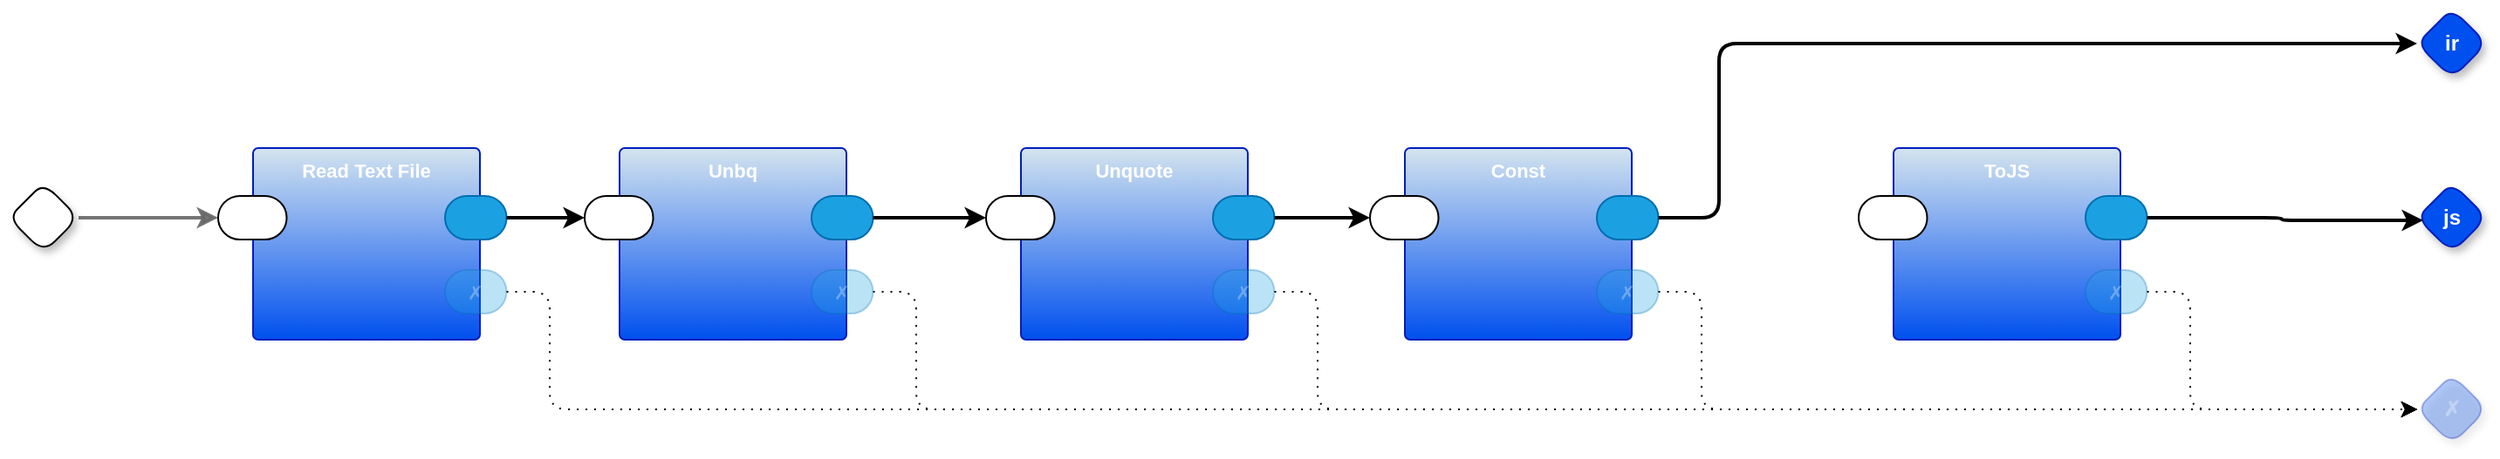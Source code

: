 <mxfile version="27.0.9" pages="5">
  <diagram name="main" id="m0zTKrYATkNEm8Ja8VeW">
    <mxGraphModel dx="1092" dy="1699" grid="1" gridSize="10" guides="1" tooltips="1" connect="1" arrows="1" fold="1" page="1" pageScale="1" pageWidth="850" pageHeight="1100" math="0" shadow="0">
      <root>
        <mxCell id="0" />
        <mxCell id="1" parent="0" />
        <mxCell id="GZ_4_-aFKaLcyj-fTqnw-7" style="edgeStyle=orthogonalEdgeStyle;shape=connector;rounded=1;jumpStyle=arc;orthogonalLoop=1;jettySize=auto;html=1;exitX=1;exitY=0.5;exitDx=0;exitDy=0;exitPerimeter=0;entryX=0;entryY=0.5;entryDx=0;entryDy=0;entryPerimeter=0;labelBackgroundColor=default;strokeColor=#666666;strokeWidth=2;fontFamily=Helvetica;fontSize=11;fontColor=default;endArrow=classic;fillColor=#f5f5f5;opacity=90;" parent="1" source="GZ_4_-aFKaLcyj-fTqnw-12" target="aZxXlgppM9aiWmMxKNXG-2" edge="1">
          <mxGeometry relative="1" as="geometry" />
        </mxCell>
        <mxCell id="GZ_4_-aFKaLcyj-fTqnw-12" value="" style="rhombus;whiteSpace=wrap;html=1;rounded=1;fontStyle=1;glass=0;sketch=0;fontSize=12;points=[[0,0.5,0,0,0],[0.5,0,0,0,0],[0.5,1,0,0,0],[1,0.5,0,0,0]];shadow=1;fontFamily=Helvetica;fontColor=default;" parent="1" vertex="1">
          <mxGeometry x="40" y="100" width="40" height="40" as="geometry" />
        </mxCell>
        <mxCell id="GZ_4_-aFKaLcyj-fTqnw-25" value="✗" style="rhombus;whiteSpace=wrap;html=1;rounded=1;fillColor=#0050ef;fontColor=#ffffff;strokeColor=#001DBC;fontStyle=1;glass=0;sketch=0;fontSize=12;points=[[0,0.5,0,0,0],[0.5,0,0,0,0],[0.5,1,0,0,0],[1,0.5,0,0,0]];shadow=1;fontFamily=Helvetica;opacity=30;textOpacity=30;" parent="1" vertex="1">
          <mxGeometry x="1420" y="210" width="40" height="40" as="geometry" />
        </mxCell>
        <mxCell id="aZxXlgppM9aiWmMxKNXG-1" value="Read Text File" style="rounded=1;whiteSpace=wrap;html=1;sketch=0;container=1;recursiveResize=0;verticalAlign=top;arcSize=6;fontStyle=1;autosize=0;points=[];absoluteArcSize=1;shadow=0;strokeColor=#001DBC;fillColor=#D4E4EF;fontColor=#ffffff;fontFamily=Helvetica;fontSize=11;gradientColor=#0050EF;" parent="1" vertex="1">
          <mxGeometry x="180" y="80" width="130" height="110" as="geometry">
            <mxRectangle x="-98" y="-1230" width="99" height="26" as="alternateBounds" />
          </mxGeometry>
        </mxCell>
        <mxCell id="aZxXlgppM9aiWmMxKNXG-2" value="" style="rounded=1;whiteSpace=wrap;html=1;sketch=0;points=[[0,0.5,0,0,0],[1,0.5,0,0,0]];arcSize=50;fontFamily=Helvetica;fontSize=11;fontColor=default;" parent="aZxXlgppM9aiWmMxKNXG-1" vertex="1">
          <mxGeometry x="-20" y="27.5" width="39.25" height="25" as="geometry" />
        </mxCell>
        <mxCell id="aZxXlgppM9aiWmMxKNXG-4" value="✗" style="rounded=1;whiteSpace=wrap;html=1;sketch=0;points=[[0,0.5,0,0,0],[1,0.5,0,0,0]];fillColor=#1ba1e2;fontColor=#ffffff;strokeColor=#006EAF;arcSize=50;fontFamily=Helvetica;fontSize=11;textOpacity=30;opacity=30;" parent="aZxXlgppM9aiWmMxKNXG-1" vertex="1">
          <mxGeometry x="110" y="70" width="35.25" height="25" as="geometry" />
        </mxCell>
        <mxCell id="aZxXlgppM9aiWmMxKNXG-3" value="" style="rounded=1;whiteSpace=wrap;html=1;sketch=0;points=[[0,0.5,0,0,0],[1,0.5,0,0,0]];fillColor=#1ba1e2;fontColor=#ffffff;strokeColor=#006EAF;arcSize=50;fontFamily=Helvetica;fontSize=11;" parent="aZxXlgppM9aiWmMxKNXG-1" vertex="1">
          <mxGeometry x="110" y="27.5" width="35.25" height="25" as="geometry" />
        </mxCell>
        <mxCell id="caMlEeAOtgMtuNYItqB--1" style="edgeStyle=orthogonalEdgeStyle;rounded=1;orthogonalLoop=1;jettySize=auto;html=1;exitX=1;exitY=0.5;exitDx=0;exitDy=0;exitPerimeter=0;entryX=0;entryY=0.5;entryDx=0;entryDy=0;entryPerimeter=0;dashed=1;dashPattern=1 4;" parent="1" source="aZxXlgppM9aiWmMxKNXG-4" target="GZ_4_-aFKaLcyj-fTqnw-25" edge="1">
          <mxGeometry relative="1" as="geometry">
            <Array as="points">
              <mxPoint x="350" y="163" />
              <mxPoint x="350" y="230" />
            </Array>
          </mxGeometry>
        </mxCell>
        <mxCell id="caMlEeAOtgMtuNYItqB--7" style="edgeStyle=orthogonalEdgeStyle;rounded=1;orthogonalLoop=1;jettySize=auto;html=1;entryX=0;entryY=0.5;entryDx=0;entryDy=0;entryPerimeter=0;exitX=1;exitY=0.5;exitDx=0;exitDy=0;exitPerimeter=0;dashed=1;dashPattern=1 4;" parent="1" source="ZBTH2sTNNBvJXLbR3IgM-12" target="GZ_4_-aFKaLcyj-fTqnw-25" edge="1">
          <mxGeometry relative="1" as="geometry">
            <Array as="points">
              <mxPoint x="560" y="163" />
              <mxPoint x="560" y="230" />
            </Array>
            <mxPoint x="630" y="150" as="sourcePoint" />
          </mxGeometry>
        </mxCell>
        <mxCell id="2y3P-0cfO2r3NAotVrSD-1" value="js" style="rhombus;whiteSpace=wrap;html=1;rounded=1;fillColor=#0050ef;fontColor=#ffffff;strokeColor=#001DBC;fontStyle=1;glass=0;sketch=0;fontSize=12;points=[[0,0.5,0,0,0],[0.5,0,0,0,0],[0.5,1,0,0,0],[1,0.5,0,0,0]];shadow=1;fontFamily=Helvetica;" parent="1" vertex="1">
          <mxGeometry x="1420" y="100" width="40" height="40" as="geometry" />
        </mxCell>
        <mxCell id="ZBTH2sTNNBvJXLbR3IgM-10" value="Unbq" style="rounded=1;whiteSpace=wrap;html=1;sketch=0;container=1;recursiveResize=0;verticalAlign=top;arcSize=6;fontStyle=1;autosize=0;points=[];absoluteArcSize=1;shadow=0;strokeColor=#001DBC;fillColor=#D4E4EF;fontColor=#ffffff;fontFamily=Helvetica;fontSize=11;gradientColor=#0050EF;" parent="1" vertex="1">
          <mxGeometry x="390" y="80" width="130" height="110" as="geometry">
            <mxRectangle x="-98" y="-1230" width="99" height="26" as="alternateBounds" />
          </mxGeometry>
        </mxCell>
        <mxCell id="ZBTH2sTNNBvJXLbR3IgM-11" value="" style="rounded=1;whiteSpace=wrap;html=1;sketch=0;points=[[0,0.5,0,0,0],[1,0.5,0,0,0]];arcSize=50;fontFamily=Helvetica;fontSize=11;fontColor=default;" parent="ZBTH2sTNNBvJXLbR3IgM-10" vertex="1">
          <mxGeometry x="-20" y="27.5" width="39.25" height="25" as="geometry" />
        </mxCell>
        <mxCell id="ZBTH2sTNNBvJXLbR3IgM-12" value="✗" style="rounded=1;whiteSpace=wrap;html=1;sketch=0;points=[[0,0.5,0,0,0],[1,0.5,0,0,0]];fillColor=#1ba1e2;fontColor=#ffffff;strokeColor=#006EAF;arcSize=50;fontFamily=Helvetica;fontSize=11;textOpacity=30;opacity=30;" parent="ZBTH2sTNNBvJXLbR3IgM-10" vertex="1">
          <mxGeometry x="110" y="70" width="35.25" height="25" as="geometry" />
        </mxCell>
        <mxCell id="ZBTH2sTNNBvJXLbR3IgM-13" value="" style="rounded=1;whiteSpace=wrap;html=1;sketch=0;points=[[0,0.5,0,0,0],[1,0.5,0,0,0]];fillColor=#1ba1e2;fontColor=#ffffff;strokeColor=#006EAF;arcSize=50;fontFamily=Helvetica;fontSize=11;" parent="ZBTH2sTNNBvJXLbR3IgM-10" vertex="1">
          <mxGeometry x="110" y="27.5" width="35.25" height="25" as="geometry" />
        </mxCell>
        <mxCell id="ZBTH2sTNNBvJXLbR3IgM-14" style="edgeStyle=orthogonalEdgeStyle;shape=connector;curved=0;rounded=1;orthogonalLoop=1;jettySize=auto;html=1;exitX=1;exitY=0.5;exitDx=0;exitDy=0;exitPerimeter=0;strokeColor=default;strokeWidth=2;align=center;verticalAlign=middle;fontFamily=Helvetica;fontSize=11;fontColor=default;labelBackgroundColor=default;endArrow=classic;" parent="1" source="aZxXlgppM9aiWmMxKNXG-3" target="ZBTH2sTNNBvJXLbR3IgM-11" edge="1">
          <mxGeometry relative="1" as="geometry" />
        </mxCell>
        <mxCell id="Zzd0-D1L44ywAKzb4j5W-1" style="edgeStyle=orthogonalEdgeStyle;rounded=1;orthogonalLoop=1;jettySize=auto;html=1;exitX=1;exitY=0.5;exitDx=0;exitDy=0;exitPerimeter=0;strokeWidth=2;curved=0;entryX=0;entryY=0.5;entryDx=0;entryDy=0;entryPerimeter=0;" parent="1" source="ZBTH2sTNNBvJXLbR3IgM-13" target="UEHOUqUdFchFSQZ0xpaS-2" edge="1">
          <mxGeometry relative="1" as="geometry">
            <mxPoint x="560" y="40" as="targetPoint" />
          </mxGeometry>
        </mxCell>
        <mxCell id="UEHOUqUdFchFSQZ0xpaS-1" value="Unquote" style="rounded=1;whiteSpace=wrap;html=1;sketch=0;container=1;recursiveResize=0;verticalAlign=top;arcSize=6;fontStyle=1;autosize=0;points=[];absoluteArcSize=1;shadow=0;strokeColor=#001DBC;fillColor=#D4E4EF;fontColor=#ffffff;fontFamily=Helvetica;fontSize=11;gradientColor=#0050EF;" parent="1" vertex="1">
          <mxGeometry x="620" y="80" width="130" height="110" as="geometry">
            <mxRectangle x="-98" y="-1230" width="99" height="26" as="alternateBounds" />
          </mxGeometry>
        </mxCell>
        <mxCell id="UEHOUqUdFchFSQZ0xpaS-2" value="" style="rounded=1;whiteSpace=wrap;html=1;sketch=0;points=[[0,0.5,0,0,0],[1,0.5,0,0,0]];arcSize=50;fontFamily=Helvetica;fontSize=11;fontColor=default;" parent="UEHOUqUdFchFSQZ0xpaS-1" vertex="1">
          <mxGeometry x="-20" y="27.5" width="39.25" height="25" as="geometry" />
        </mxCell>
        <mxCell id="UEHOUqUdFchFSQZ0xpaS-3" value="✗" style="rounded=1;whiteSpace=wrap;html=1;sketch=0;points=[[0,0.5,0,0,0],[1,0.5,0,0,0]];fillColor=#1ba1e2;fontColor=#ffffff;strokeColor=#006EAF;arcSize=50;fontFamily=Helvetica;fontSize=11;textOpacity=30;opacity=30;" parent="UEHOUqUdFchFSQZ0xpaS-1" vertex="1">
          <mxGeometry x="110" y="70" width="35.25" height="25" as="geometry" />
        </mxCell>
        <mxCell id="UEHOUqUdFchFSQZ0xpaS-4" value="" style="rounded=1;whiteSpace=wrap;html=1;sketch=0;points=[[0,0.5,0,0,0],[1,0.5,0,0,0]];fillColor=#1ba1e2;fontColor=#ffffff;strokeColor=#006EAF;arcSize=50;fontFamily=Helvetica;fontSize=11;" parent="UEHOUqUdFchFSQZ0xpaS-1" vertex="1">
          <mxGeometry x="110" y="27.5" width="35.25" height="25" as="geometry" />
        </mxCell>
        <mxCell id="UEHOUqUdFchFSQZ0xpaS-5" style="edgeStyle=orthogonalEdgeStyle;rounded=1;orthogonalLoop=1;jettySize=auto;html=1;exitX=1;exitY=0.5;exitDx=0;exitDy=0;exitPerimeter=0;entryX=0;entryY=0.5;entryDx=0;entryDy=0;entryPerimeter=0;curved=0;dashed=1;dashPattern=1 4;" parent="1" source="UEHOUqUdFchFSQZ0xpaS-3" target="GZ_4_-aFKaLcyj-fTqnw-25" edge="1">
          <mxGeometry relative="1" as="geometry">
            <Array as="points">
              <mxPoint x="790" y="163" />
              <mxPoint x="790" y="230" />
            </Array>
          </mxGeometry>
        </mxCell>
        <mxCell id="UEHOUqUdFchFSQZ0xpaS-6" style="edgeStyle=orthogonalEdgeStyle;rounded=1;orthogonalLoop=1;jettySize=auto;html=1;exitX=1;exitY=0.5;exitDx=0;exitDy=0;exitPerimeter=0;strokeWidth=2;curved=0;entryX=0;entryY=0.5;entryDx=0;entryDy=0;entryPerimeter=0;" parent="1" source="UEHOUqUdFchFSQZ0xpaS-4" target="KCA1H9Op66_NQzs1p8iY-2" edge="1">
          <mxGeometry relative="1" as="geometry">
            <mxPoint x="810" y="40" as="targetPoint" />
          </mxGeometry>
        </mxCell>
        <mxCell id="KCA1H9Op66_NQzs1p8iY-1" value="Const" style="rounded=1;whiteSpace=wrap;html=1;sketch=0;container=1;recursiveResize=0;verticalAlign=top;arcSize=6;fontStyle=1;autosize=0;points=[];absoluteArcSize=1;shadow=0;strokeColor=#001DBC;fillColor=#D4E4EF;fontColor=#ffffff;fontFamily=Helvetica;fontSize=11;gradientColor=#0050EF;" parent="1" vertex="1">
          <mxGeometry x="840" y="80" width="130" height="110" as="geometry">
            <mxRectangle x="-98" y="-1230" width="99" height="26" as="alternateBounds" />
          </mxGeometry>
        </mxCell>
        <mxCell id="KCA1H9Op66_NQzs1p8iY-2" value="" style="rounded=1;whiteSpace=wrap;html=1;sketch=0;points=[[0,0.5,0,0,0],[1,0.5,0,0,0]];arcSize=50;fontFamily=Helvetica;fontSize=11;fontColor=default;" parent="KCA1H9Op66_NQzs1p8iY-1" vertex="1">
          <mxGeometry x="-20" y="27.5" width="39.25" height="25" as="geometry" />
        </mxCell>
        <mxCell id="KCA1H9Op66_NQzs1p8iY-3" value="✗" style="rounded=1;whiteSpace=wrap;html=1;sketch=0;points=[[0,0.5,0,0,0],[1,0.5,0,0,0]];fillColor=#1ba1e2;fontColor=#ffffff;strokeColor=#006EAF;arcSize=50;fontFamily=Helvetica;fontSize=11;textOpacity=30;opacity=30;" parent="KCA1H9Op66_NQzs1p8iY-1" vertex="1">
          <mxGeometry x="110" y="70" width="35.25" height="25" as="geometry" />
        </mxCell>
        <mxCell id="KCA1H9Op66_NQzs1p8iY-4" value="" style="rounded=1;whiteSpace=wrap;html=1;sketch=0;points=[[0,0.5,0,0,0],[1,0.5,0,0,0]];fillColor=#1ba1e2;fontColor=#ffffff;strokeColor=#006EAF;arcSize=50;fontFamily=Helvetica;fontSize=11;" parent="KCA1H9Op66_NQzs1p8iY-1" vertex="1">
          <mxGeometry x="110" y="27.5" width="35.25" height="25" as="geometry" />
        </mxCell>
        <mxCell id="KCA1H9Op66_NQzs1p8iY-6" style="edgeStyle=orthogonalEdgeStyle;rounded=1;orthogonalLoop=1;jettySize=auto;html=1;exitX=1;exitY=0.5;exitDx=0;exitDy=0;exitPerimeter=0;entryX=0;entryY=0.5;entryDx=0;entryDy=0;entryPerimeter=0;curved=0;dashed=1;dashPattern=1 4;" parent="1" source="KCA1H9Op66_NQzs1p8iY-3" target="GZ_4_-aFKaLcyj-fTqnw-25" edge="1">
          <mxGeometry relative="1" as="geometry">
            <Array as="points">
              <mxPoint x="1010" y="163" />
              <mxPoint x="1010" y="230" />
            </Array>
          </mxGeometry>
        </mxCell>
        <mxCell id="UUgj6o0uBVLwdBNShiGn-1" value="ToJS" style="rounded=1;whiteSpace=wrap;html=1;sketch=0;container=1;recursiveResize=0;verticalAlign=top;arcSize=6;fontStyle=1;autosize=0;points=[];absoluteArcSize=1;shadow=0;strokeColor=#001DBC;fillColor=#D4E4EF;fontColor=#ffffff;fontFamily=Helvetica;fontSize=11;gradientColor=#0050EF;" vertex="1" parent="1">
          <mxGeometry x="1120" y="80" width="130" height="110" as="geometry">
            <mxRectangle x="-98" y="-1230" width="99" height="26" as="alternateBounds" />
          </mxGeometry>
        </mxCell>
        <mxCell id="UUgj6o0uBVLwdBNShiGn-2" value="" style="rounded=1;whiteSpace=wrap;html=1;sketch=0;points=[[0,0.5,0,0,0],[1,0.5,0,0,0]];arcSize=50;fontFamily=Helvetica;fontSize=11;fontColor=default;" vertex="1" parent="UUgj6o0uBVLwdBNShiGn-1">
          <mxGeometry x="-20" y="27.5" width="39.25" height="25" as="geometry" />
        </mxCell>
        <mxCell id="UUgj6o0uBVLwdBNShiGn-3" value="✗" style="rounded=1;whiteSpace=wrap;html=1;sketch=0;points=[[0,0.5,0,0,0],[1,0.5,0,0,0]];fillColor=#1ba1e2;fontColor=#ffffff;strokeColor=#006EAF;arcSize=50;fontFamily=Helvetica;fontSize=11;textOpacity=30;opacity=30;" vertex="1" parent="UUgj6o0uBVLwdBNShiGn-1">
          <mxGeometry x="110" y="70" width="35.25" height="25" as="geometry" />
        </mxCell>
        <mxCell id="UUgj6o0uBVLwdBNShiGn-4" value="" style="rounded=1;whiteSpace=wrap;html=1;sketch=0;points=[[0,0.5,0,0,0],[1,0.5,0,0,0]];fillColor=#1ba1e2;fontColor=#ffffff;strokeColor=#006EAF;arcSize=50;fontFamily=Helvetica;fontSize=11;" vertex="1" parent="UUgj6o0uBVLwdBNShiGn-1">
          <mxGeometry x="110" y="27.5" width="35.25" height="25" as="geometry" />
        </mxCell>
        <mxCell id="UUgj6o0uBVLwdBNShiGn-5" style="edgeStyle=orthogonalEdgeStyle;rounded=1;orthogonalLoop=1;jettySize=auto;html=1;exitX=1;exitY=0.5;exitDx=0;exitDy=0;exitPerimeter=0;entryX=0;entryY=0.5;entryDx=0;entryDy=0;entryPerimeter=0;strokeWidth=2;curved=0;" edge="1" parent="1" source="KCA1H9Op66_NQzs1p8iY-4" target="NkOSaU_WHOb9_2EO5d8U-4">
          <mxGeometry relative="1" as="geometry">
            <Array as="points">
              <mxPoint x="1020" y="120" />
              <mxPoint x="1020" y="20" />
            </Array>
          </mxGeometry>
        </mxCell>
        <mxCell id="UUgj6o0uBVLwdBNShiGn-6" style="edgeStyle=orthogonalEdgeStyle;shape=connector;curved=0;rounded=1;orthogonalLoop=1;jettySize=auto;html=1;exitX=1;exitY=0.5;exitDx=0;exitDy=0;exitPerimeter=0;entryX=0.088;entryY=0.538;entryDx=0;entryDy=0;entryPerimeter=0;strokeColor=default;strokeWidth=2;align=center;verticalAlign=middle;fontFamily=Helvetica;fontSize=11;fontColor=default;labelBackgroundColor=default;endArrow=classic;" edge="1" parent="1" source="UUgj6o0uBVLwdBNShiGn-4" target="2y3P-0cfO2r3NAotVrSD-1">
          <mxGeometry relative="1" as="geometry" />
        </mxCell>
        <mxCell id="UUgj6o0uBVLwdBNShiGn-7" style="edgeStyle=orthogonalEdgeStyle;shape=connector;curved=0;rounded=1;orthogonalLoop=1;jettySize=auto;html=1;exitX=1;exitY=0.5;exitDx=0;exitDy=0;exitPerimeter=0;entryX=0;entryY=0.5;entryDx=0;entryDy=0;entryPerimeter=0;strokeColor=default;strokeWidth=1;align=center;verticalAlign=middle;fontFamily=Helvetica;fontSize=11;fontColor=default;labelBackgroundColor=default;endArrow=classic;dashed=1;dashPattern=1 4;" edge="1" parent="1" source="UUgj6o0uBVLwdBNShiGn-3" target="GZ_4_-aFKaLcyj-fTqnw-25">
          <mxGeometry relative="1" as="geometry">
            <Array as="points">
              <mxPoint x="1290" y="163" />
              <mxPoint x="1290" y="230" />
            </Array>
          </mxGeometry>
        </mxCell>
        <mxCell id="NkOSaU_WHOb9_2EO5d8U-4" value="ir" style="rhombus;whiteSpace=wrap;html=1;rounded=1;fontStyle=1;glass=0;sketch=0;fontSize=12;points=[[0,0.5,0,0,0],[0.5,0,0,0,0],[0.5,1,0,0,0],[1,0.5,0,0,0]];shadow=1;fillColor=#0050ef;fontColor=#ffffff;strokeColor=#001DBC;fontFamily=Helvetica;labelBackgroundColor=none;" vertex="1" parent="1">
          <mxGeometry x="1420" width="40" height="40" as="geometry" />
        </mxCell>
      </root>
    </mxGraphModel>
  </diagram>
  <diagram name="Unbq" id="uNZ4KSublE2SG_j6Pc69">
    <mxGraphModel dx="1103" dy="732" grid="1" gridSize="10" guides="1" tooltips="1" connect="1" arrows="1" fold="1" page="1" pageScale="1" pageWidth="850" pageHeight="1100" math="0" shadow="0">
      <root>
        <mxCell id="t6WgLfELoCU1mXY9YYB7-0" />
        <mxCell id="t6WgLfELoCU1mXY9YYB7-1" parent="t6WgLfELoCU1mXY9YYB7-0" />
        <mxCell id="t6WgLfELoCU1mXY9YYB7-2" style="edgeStyle=orthogonalEdgeStyle;shape=connector;rounded=1;jumpStyle=arc;orthogonalLoop=1;jettySize=auto;html=1;exitX=1;exitY=0.5;exitDx=0;exitDy=0;exitPerimeter=0;entryX=0;entryY=0.5;entryDx=0;entryDy=0;entryPerimeter=0;labelBackgroundColor=default;strokeColor=#666666;strokeWidth=2;fontFamily=Helvetica;fontSize=11;fontColor=default;endArrow=classic;fillColor=#f5f5f5;opacity=90;" parent="t6WgLfELoCU1mXY9YYB7-1" source="t6WgLfELoCU1mXY9YYB7-3" target="t6WgLfELoCU1mXY9YYB7-9" edge="1">
          <mxGeometry relative="1" as="geometry">
            <mxPoint x="183.25" y="200" as="targetPoint" />
          </mxGeometry>
        </mxCell>
        <mxCell id="t6WgLfELoCU1mXY9YYB7-3" value="" style="rhombus;whiteSpace=wrap;html=1;rounded=1;fontStyle=1;glass=0;sketch=0;fontSize=12;points=[[0,0.5,0,0,0],[0.5,0,0,0,0],[0.5,1,0,0,0],[1,0.5,0,0,0]];shadow=1;fontFamily=Helvetica;fontColor=default;" parent="t6WgLfELoCU1mXY9YYB7-1" vertex="1">
          <mxGeometry x="60" y="117.5" width="40" height="40" as="geometry" />
        </mxCell>
        <mxCell id="t6WgLfELoCU1mXY9YYB7-4" value="" style="rhombus;whiteSpace=wrap;html=1;rounded=1;fillColor=#0050ef;fontColor=#ffffff;strokeColor=#001DBC;fontStyle=1;glass=0;sketch=0;fontSize=12;points=[[0,0.5,0,0,0],[0.5,0,0,0,0],[0.5,1,0,0,0],[1,0.5,0,0,0]];shadow=1;fontFamily=Helvetica;" parent="t6WgLfELoCU1mXY9YYB7-1" vertex="1">
          <mxGeometry x="600" y="82.5" width="40" height="40" as="geometry" />
        </mxCell>
        <mxCell id="t6WgLfELoCU1mXY9YYB7-5" style="edgeStyle=orthogonalEdgeStyle;shape=connector;rounded=1;jumpStyle=arc;orthogonalLoop=1;jettySize=auto;html=1;exitX=1;exitY=0.5;exitDx=0;exitDy=0;exitPerimeter=0;entryX=0;entryY=0.5;entryDx=0;entryDy=0;entryPerimeter=0;labelBackgroundColor=default;strokeColor=#666666;strokeWidth=2;fontFamily=Helvetica;fontSize=11;fontColor=default;endArrow=classic;fillColor=#f5f5f5;opacity=90;" parent="t6WgLfELoCU1mXY9YYB7-1" source="t6WgLfELoCU1mXY9YYB7-10" target="t6WgLfELoCU1mXY9YYB7-4" edge="1">
          <mxGeometry relative="1" as="geometry" />
        </mxCell>
        <mxCell id="t6WgLfELoCU1mXY9YYB7-6" value="✗" style="rhombus;whiteSpace=wrap;html=1;rounded=1;fillColor=#0050ef;fontColor=#ffffff;strokeColor=#001DBC;fontStyle=1;glass=0;sketch=0;fontSize=12;points=[[0,0.5,0,0,0],[0.5,0,0,0,0],[0.5,1,0,0,0],[1,0.5,0,0,0]];shadow=1;fontFamily=Helvetica;" parent="t6WgLfELoCU1mXY9YYB7-1" vertex="1">
          <mxGeometry x="600" y="160" width="40" height="40" as="geometry" />
        </mxCell>
        <mxCell id="t6WgLfELoCU1mXY9YYB7-7" style="edgeStyle=orthogonalEdgeStyle;shape=connector;rounded=1;jumpStyle=arc;orthogonalLoop=1;jettySize=auto;html=1;exitX=1;exitY=0.5;exitDx=0;exitDy=0;exitPerimeter=0;entryX=0;entryY=0.5;entryDx=0;entryDy=0;entryPerimeter=0;labelBackgroundColor=default;strokeColor=#666666;strokeWidth=1;fontFamily=Helvetica;fontSize=11;fontColor=default;endArrow=classic;fillColor=#f5f5f5;opacity=90;dashed=1;" parent="t6WgLfELoCU1mXY9YYB7-1" source="t6WgLfELoCU1mXY9YYB7-11" target="t6WgLfELoCU1mXY9YYB7-6" edge="1">
          <mxGeometry relative="1" as="geometry" />
        </mxCell>
        <mxCell id="t6WgLfELoCU1mXY9YYB7-8" value=":$ pbp/t2t.bash . ./pbp unbq.ohm unbq.rwr empty.js -" style="rounded=1;whiteSpace=wrap;html=1;sketch=0;container=1;recursiveResize=0;verticalAlign=top;arcSize=6;fontStyle=1;autosize=0;points=[];absoluteArcSize=1;shadow=1;strokeColor=#001DBC;fillColor=#D4E4EF;fontColor=#ffffff;fontFamily=Helvetica;fontSize=11;gradientColor=#0050EF;" parent="t6WgLfELoCU1mXY9YYB7-1" vertex="1">
          <mxGeometry x="160" y="40" width="320" height="130" as="geometry">
            <mxRectangle x="-98" y="-1230" width="99" height="26" as="alternateBounds" />
          </mxGeometry>
        </mxCell>
        <mxCell id="t6WgLfELoCU1mXY9YYB7-9" value="" style="rounded=1;whiteSpace=wrap;html=1;sketch=0;points=[[0,0.5,0,0,0],[1,0.5,0,0,0]];arcSize=50;fontFamily=Helvetica;fontSize=11;fontColor=default;" parent="t6WgLfELoCU1mXY9YYB7-8" vertex="1">
          <mxGeometry x="-10" y="85" width="36" height="25" as="geometry" />
        </mxCell>
        <mxCell id="t6WgLfELoCU1mXY9YYB7-10" value="" style="rounded=1;whiteSpace=wrap;html=1;sketch=0;points=[[0,0.5,0,0,0],[1,0.5,0,0,0]];fillColor=#1ba1e2;fontColor=#ffffff;strokeColor=#006EAF;arcSize=50;fontFamily=Helvetica;fontSize=11;" parent="t6WgLfELoCU1mXY9YYB7-8" vertex="1">
          <mxGeometry x="300" y="50" width="40" height="25" as="geometry" />
        </mxCell>
        <mxCell id="t6WgLfELoCU1mXY9YYB7-11" value="✗" style="rounded=1;whiteSpace=wrap;html=1;sketch=0;points=[[0,0.5,0,0,0],[1,0.5,0,0,0]];fillColor=#1ba1e2;fontColor=#ffffff;strokeColor=#006EAF;arcSize=50;fontFamily=Helvetica;fontSize=11;opacity=30;textOpacity=30;" parent="t6WgLfELoCU1mXY9YYB7-8" vertex="1">
          <mxGeometry x="300" y="85" width="40" height="30" as="geometry" />
        </mxCell>
      </root>
    </mxGraphModel>
  </diagram>
  <diagram name="Unquote" id="I7HwUE8vWcEX_2TErJbq">
    <mxGraphModel dx="1103" dy="732" grid="1" gridSize="10" guides="1" tooltips="1" connect="1" arrows="1" fold="1" page="1" pageScale="1" pageWidth="850" pageHeight="1100" math="0" shadow="0">
      <root>
        <mxCell id="Ds8t_S3S0NYW-FTWil-f-0" />
        <mxCell id="Ds8t_S3S0NYW-FTWil-f-1" parent="Ds8t_S3S0NYW-FTWil-f-0" />
        <mxCell id="Ds8t_S3S0NYW-FTWil-f-2" style="edgeStyle=orthogonalEdgeStyle;shape=connector;rounded=1;jumpStyle=arc;orthogonalLoop=1;jettySize=auto;html=1;exitX=1;exitY=0.5;exitDx=0;exitDy=0;exitPerimeter=0;entryX=0;entryY=0.5;entryDx=0;entryDy=0;entryPerimeter=0;labelBackgroundColor=default;strokeColor=#666666;strokeWidth=2;fontFamily=Helvetica;fontSize=11;fontColor=default;endArrow=classic;fillColor=#f5f5f5;opacity=90;" edge="1" parent="Ds8t_S3S0NYW-FTWil-f-1" source="Ds8t_S3S0NYW-FTWil-f-3" target="Ds8t_S3S0NYW-FTWil-f-9">
          <mxGeometry relative="1" as="geometry">
            <mxPoint x="183.25" y="200" as="targetPoint" />
          </mxGeometry>
        </mxCell>
        <mxCell id="Ds8t_S3S0NYW-FTWil-f-3" value="" style="rhombus;whiteSpace=wrap;html=1;rounded=1;fontStyle=1;glass=0;sketch=0;fontSize=12;points=[[0,0.5,0,0,0],[0.5,0,0,0,0],[0.5,1,0,0,0],[1,0.5,0,0,0]];shadow=1;fontFamily=Helvetica;fontColor=default;" vertex="1" parent="Ds8t_S3S0NYW-FTWil-f-1">
          <mxGeometry x="60" y="117.5" width="40" height="40" as="geometry" />
        </mxCell>
        <mxCell id="Ds8t_S3S0NYW-FTWil-f-4" value="" style="rhombus;whiteSpace=wrap;html=1;rounded=1;fillColor=#0050ef;fontColor=#ffffff;strokeColor=#001DBC;fontStyle=1;glass=0;sketch=0;fontSize=12;points=[[0,0.5,0,0,0],[0.5,0,0,0,0],[0.5,1,0,0,0],[1,0.5,0,0,0]];shadow=1;fontFamily=Helvetica;" vertex="1" parent="Ds8t_S3S0NYW-FTWil-f-1">
          <mxGeometry x="600" y="82.5" width="40" height="40" as="geometry" />
        </mxCell>
        <mxCell id="Ds8t_S3S0NYW-FTWil-f-5" style="edgeStyle=orthogonalEdgeStyle;shape=connector;rounded=1;jumpStyle=arc;orthogonalLoop=1;jettySize=auto;html=1;exitX=1;exitY=0.5;exitDx=0;exitDy=0;exitPerimeter=0;entryX=0;entryY=0.5;entryDx=0;entryDy=0;entryPerimeter=0;labelBackgroundColor=default;strokeColor=#666666;strokeWidth=2;fontFamily=Helvetica;fontSize=11;fontColor=default;endArrow=classic;fillColor=#f5f5f5;opacity=90;" edge="1" parent="Ds8t_S3S0NYW-FTWil-f-1" source="Ds8t_S3S0NYW-FTWil-f-10" target="Ds8t_S3S0NYW-FTWil-f-4">
          <mxGeometry relative="1" as="geometry" />
        </mxCell>
        <mxCell id="Ds8t_S3S0NYW-FTWil-f-6" value="✗" style="rhombus;whiteSpace=wrap;html=1;rounded=1;fillColor=#0050ef;fontColor=#ffffff;strokeColor=#001DBC;fontStyle=1;glass=0;sketch=0;fontSize=12;points=[[0,0.5,0,0,0],[0.5,0,0,0,0],[0.5,1,0,0,0],[1,0.5,0,0,0]];shadow=1;fontFamily=Helvetica;" vertex="1" parent="Ds8t_S3S0NYW-FTWil-f-1">
          <mxGeometry x="600" y="160" width="40" height="40" as="geometry" />
        </mxCell>
        <mxCell id="Ds8t_S3S0NYW-FTWil-f-7" style="edgeStyle=orthogonalEdgeStyle;shape=connector;rounded=1;jumpStyle=arc;orthogonalLoop=1;jettySize=auto;html=1;exitX=1;exitY=0.5;exitDx=0;exitDy=0;exitPerimeter=0;entryX=0;entryY=0.5;entryDx=0;entryDy=0;entryPerimeter=0;labelBackgroundColor=default;strokeColor=#666666;strokeWidth=1;fontFamily=Helvetica;fontSize=11;fontColor=default;endArrow=classic;fillColor=#f5f5f5;opacity=90;dashed=1;" edge="1" parent="Ds8t_S3S0NYW-FTWil-f-1" source="Ds8t_S3S0NYW-FTWil-f-11" target="Ds8t_S3S0NYW-FTWil-f-6">
          <mxGeometry relative="1" as="geometry" />
        </mxCell>
        <mxCell id="Ds8t_S3S0NYW-FTWil-f-8" value=":$ pbp/t2t.bash . ./pbp unq.ohm unq.rwr empty.js -" style="rounded=1;whiteSpace=wrap;html=1;sketch=0;container=1;recursiveResize=0;verticalAlign=top;arcSize=6;fontStyle=1;autosize=0;points=[];absoluteArcSize=1;shadow=1;strokeColor=#001DBC;fillColor=#D4E4EF;fontColor=#ffffff;fontFamily=Helvetica;fontSize=11;gradientColor=#0050EF;" vertex="1" parent="Ds8t_S3S0NYW-FTWil-f-1">
          <mxGeometry x="160" y="40" width="320" height="130" as="geometry">
            <mxRectangle x="-98" y="-1230" width="99" height="26" as="alternateBounds" />
          </mxGeometry>
        </mxCell>
        <mxCell id="Ds8t_S3S0NYW-FTWil-f-9" value="" style="rounded=1;whiteSpace=wrap;html=1;sketch=0;points=[[0,0.5,0,0,0],[1,0.5,0,0,0]];arcSize=50;fontFamily=Helvetica;fontSize=11;fontColor=default;" vertex="1" parent="Ds8t_S3S0NYW-FTWil-f-8">
          <mxGeometry x="-10" y="85" width="36" height="25" as="geometry" />
        </mxCell>
        <mxCell id="Ds8t_S3S0NYW-FTWil-f-10" value="" style="rounded=1;whiteSpace=wrap;html=1;sketch=0;points=[[0,0.5,0,0,0],[1,0.5,0,0,0]];fillColor=#1ba1e2;fontColor=#ffffff;strokeColor=#006EAF;arcSize=50;fontFamily=Helvetica;fontSize=11;" vertex="1" parent="Ds8t_S3S0NYW-FTWil-f-8">
          <mxGeometry x="300" y="50" width="40" height="25" as="geometry" />
        </mxCell>
        <mxCell id="Ds8t_S3S0NYW-FTWil-f-11" value="✗" style="rounded=1;whiteSpace=wrap;html=1;sketch=0;points=[[0,0.5,0,0,0],[1,0.5,0,0,0]];fillColor=#1ba1e2;fontColor=#ffffff;strokeColor=#006EAF;arcSize=50;fontFamily=Helvetica;fontSize=11;opacity=30;textOpacity=30;" vertex="1" parent="Ds8t_S3S0NYW-FTWil-f-8">
          <mxGeometry x="300" y="85" width="40" height="30" as="geometry" />
        </mxCell>
      </root>
    </mxGraphModel>
  </diagram>
  <diagram name="Const" id="70BtG33cx4ALePgtTzzf">
    <mxGraphModel dx="1103" dy="732" grid="1" gridSize="10" guides="1" tooltips="1" connect="1" arrows="1" fold="1" page="1" pageScale="1" pageWidth="850" pageHeight="1100" math="0" shadow="0">
      <root>
        <mxCell id="4uVleDh4KZwBQJf-ptiH-0" />
        <mxCell id="4uVleDh4KZwBQJf-ptiH-1" parent="4uVleDh4KZwBQJf-ptiH-0" />
        <mxCell id="4uVleDh4KZwBQJf-ptiH-2" style="edgeStyle=orthogonalEdgeStyle;shape=connector;rounded=1;jumpStyle=arc;orthogonalLoop=1;jettySize=auto;html=1;exitX=1;exitY=0.5;exitDx=0;exitDy=0;exitPerimeter=0;entryX=0;entryY=0.5;entryDx=0;entryDy=0;entryPerimeter=0;labelBackgroundColor=default;strokeColor=#666666;strokeWidth=2;fontFamily=Helvetica;fontSize=11;fontColor=default;endArrow=classic;fillColor=#f5f5f5;opacity=90;" edge="1" parent="4uVleDh4KZwBQJf-ptiH-1" source="4uVleDh4KZwBQJf-ptiH-3" target="4uVleDh4KZwBQJf-ptiH-9">
          <mxGeometry relative="1" as="geometry">
            <mxPoint x="183.25" y="200" as="targetPoint" />
          </mxGeometry>
        </mxCell>
        <mxCell id="4uVleDh4KZwBQJf-ptiH-3" value="" style="rhombus;whiteSpace=wrap;html=1;rounded=1;fontStyle=1;glass=0;sketch=0;fontSize=12;points=[[0,0.5,0,0,0],[0.5,0,0,0,0],[0.5,1,0,0,0],[1,0.5,0,0,0]];shadow=1;fontFamily=Helvetica;fontColor=default;" vertex="1" parent="4uVleDh4KZwBQJf-ptiH-1">
          <mxGeometry x="60" y="117.5" width="40" height="40" as="geometry" />
        </mxCell>
        <mxCell id="4uVleDh4KZwBQJf-ptiH-4" value="" style="rhombus;whiteSpace=wrap;html=1;rounded=1;fillColor=#0050ef;fontColor=#ffffff;strokeColor=#001DBC;fontStyle=1;glass=0;sketch=0;fontSize=12;points=[[0,0.5,0,0,0],[0.5,0,0,0,0],[0.5,1,0,0,0],[1,0.5,0,0,0]];shadow=1;fontFamily=Helvetica;" vertex="1" parent="4uVleDh4KZwBQJf-ptiH-1">
          <mxGeometry x="600" y="82.5" width="40" height="40" as="geometry" />
        </mxCell>
        <mxCell id="4uVleDh4KZwBQJf-ptiH-5" style="edgeStyle=orthogonalEdgeStyle;shape=connector;rounded=1;jumpStyle=arc;orthogonalLoop=1;jettySize=auto;html=1;exitX=1;exitY=0.5;exitDx=0;exitDy=0;exitPerimeter=0;entryX=0;entryY=0.5;entryDx=0;entryDy=0;entryPerimeter=0;labelBackgroundColor=default;strokeColor=#666666;strokeWidth=2;fontFamily=Helvetica;fontSize=11;fontColor=default;endArrow=classic;fillColor=#f5f5f5;opacity=90;" edge="1" parent="4uVleDh4KZwBQJf-ptiH-1" source="4uVleDh4KZwBQJf-ptiH-10" target="4uVleDh4KZwBQJf-ptiH-4">
          <mxGeometry relative="1" as="geometry" />
        </mxCell>
        <mxCell id="4uVleDh4KZwBQJf-ptiH-6" value="✗" style="rhombus;whiteSpace=wrap;html=1;rounded=1;fillColor=#0050ef;fontColor=#ffffff;strokeColor=#001DBC;fontStyle=1;glass=0;sketch=0;fontSize=12;points=[[0,0.5,0,0,0],[0.5,0,0,0,0],[0.5,1,0,0,0],[1,0.5,0,0,0]];shadow=1;fontFamily=Helvetica;" vertex="1" parent="4uVleDh4KZwBQJf-ptiH-1">
          <mxGeometry x="600" y="160" width="40" height="40" as="geometry" />
        </mxCell>
        <mxCell id="4uVleDh4KZwBQJf-ptiH-7" style="edgeStyle=orthogonalEdgeStyle;shape=connector;rounded=1;jumpStyle=arc;orthogonalLoop=1;jettySize=auto;html=1;exitX=1;exitY=0.5;exitDx=0;exitDy=0;exitPerimeter=0;entryX=0;entryY=0.5;entryDx=0;entryDy=0;entryPerimeter=0;labelBackgroundColor=default;strokeColor=#666666;strokeWidth=1;fontFamily=Helvetica;fontSize=11;fontColor=default;endArrow=classic;fillColor=#f5f5f5;opacity=90;dashed=1;" edge="1" parent="4uVleDh4KZwBQJf-ptiH-1" source="4uVleDh4KZwBQJf-ptiH-11" target="4uVleDh4KZwBQJf-ptiH-6">
          <mxGeometry relative="1" as="geometry" />
        </mxCell>
        <mxCell id="4uVleDh4KZwBQJf-ptiH-8" value=":$ pbp/t2t.bash . ./pbp const.ohm const.rwr empty.js -" style="rounded=1;whiteSpace=wrap;html=1;sketch=0;container=1;recursiveResize=0;verticalAlign=top;arcSize=6;fontStyle=1;autosize=0;points=[];absoluteArcSize=1;shadow=1;strokeColor=#001DBC;fillColor=#D4E4EF;fontColor=#ffffff;fontFamily=Helvetica;fontSize=11;gradientColor=#0050EF;" vertex="1" parent="4uVleDh4KZwBQJf-ptiH-1">
          <mxGeometry x="160" y="40" width="320" height="130" as="geometry">
            <mxRectangle x="-98" y="-1230" width="99" height="26" as="alternateBounds" />
          </mxGeometry>
        </mxCell>
        <mxCell id="4uVleDh4KZwBQJf-ptiH-9" value="" style="rounded=1;whiteSpace=wrap;html=1;sketch=0;points=[[0,0.5,0,0,0],[1,0.5,0,0,0]];arcSize=50;fontFamily=Helvetica;fontSize=11;fontColor=default;" vertex="1" parent="4uVleDh4KZwBQJf-ptiH-8">
          <mxGeometry x="-10" y="85" width="36" height="25" as="geometry" />
        </mxCell>
        <mxCell id="4uVleDh4KZwBQJf-ptiH-10" value="" style="rounded=1;whiteSpace=wrap;html=1;sketch=0;points=[[0,0.5,0,0,0],[1,0.5,0,0,0]];fillColor=#1ba1e2;fontColor=#ffffff;strokeColor=#006EAF;arcSize=50;fontFamily=Helvetica;fontSize=11;" vertex="1" parent="4uVleDh4KZwBQJf-ptiH-8">
          <mxGeometry x="300" y="50" width="40" height="25" as="geometry" />
        </mxCell>
        <mxCell id="4uVleDh4KZwBQJf-ptiH-11" value="✗" style="rounded=1;whiteSpace=wrap;html=1;sketch=0;points=[[0,0.5,0,0,0],[1,0.5,0,0,0]];fillColor=#1ba1e2;fontColor=#ffffff;strokeColor=#006EAF;arcSize=50;fontFamily=Helvetica;fontSize=11;opacity=30;textOpacity=30;" vertex="1" parent="4uVleDh4KZwBQJf-ptiH-8">
          <mxGeometry x="300" y="85" width="40" height="30" as="geometry" />
        </mxCell>
      </root>
    </mxGraphModel>
  </diagram>
  <diagram name="ToJS" id="1usWoSUTAXmZE6S3qY-h">
    <mxGraphModel dx="1092" dy="599" grid="1" gridSize="10" guides="1" tooltips="1" connect="1" arrows="1" fold="1" page="1" pageScale="1" pageWidth="850" pageHeight="1100" math="0" shadow="0">
      <root>
        <mxCell id="qqjwfpG1VulBjI-x5fTY-0" />
        <mxCell id="qqjwfpG1VulBjI-x5fTY-1" parent="qqjwfpG1VulBjI-x5fTY-0" />
        <mxCell id="qqjwfpG1VulBjI-x5fTY-2" style="edgeStyle=orthogonalEdgeStyle;shape=connector;rounded=1;jumpStyle=arc;orthogonalLoop=1;jettySize=auto;html=1;exitX=1;exitY=0.5;exitDx=0;exitDy=0;exitPerimeter=0;entryX=0;entryY=0.5;entryDx=0;entryDy=0;entryPerimeter=0;labelBackgroundColor=default;strokeColor=#666666;strokeWidth=2;fontFamily=Helvetica;fontSize=11;fontColor=default;endArrow=classic;fillColor=#f5f5f5;opacity=90;" edge="1" parent="qqjwfpG1VulBjI-x5fTY-1" source="qqjwfpG1VulBjI-x5fTY-3" target="qqjwfpG1VulBjI-x5fTY-9">
          <mxGeometry relative="1" as="geometry">
            <mxPoint x="183.25" y="200" as="targetPoint" />
          </mxGeometry>
        </mxCell>
        <mxCell id="qqjwfpG1VulBjI-x5fTY-3" value="" style="rhombus;whiteSpace=wrap;html=1;rounded=1;fontStyle=1;glass=0;sketch=0;fontSize=12;points=[[0,0.5,0,0,0],[0.5,0,0,0,0],[0.5,1,0,0,0],[1,0.5,0,0,0]];shadow=1;fontFamily=Helvetica;fontColor=default;" vertex="1" parent="qqjwfpG1VulBjI-x5fTY-1">
          <mxGeometry x="60" y="117.5" width="40" height="40" as="geometry" />
        </mxCell>
        <mxCell id="qqjwfpG1VulBjI-x5fTY-4" value="" style="rhombus;whiteSpace=wrap;html=1;rounded=1;fillColor=#0050ef;fontColor=#ffffff;strokeColor=#001DBC;fontStyle=1;glass=0;sketch=0;fontSize=12;points=[[0,0.5,0,0,0],[0.5,0,0,0,0],[0.5,1,0,0,0],[1,0.5,0,0,0]];shadow=1;fontFamily=Helvetica;" vertex="1" parent="qqjwfpG1VulBjI-x5fTY-1">
          <mxGeometry x="800" y="70" width="40" height="40" as="geometry" />
        </mxCell>
        <mxCell id="qqjwfpG1VulBjI-x5fTY-5" style="edgeStyle=orthogonalEdgeStyle;shape=connector;rounded=1;jumpStyle=arc;orthogonalLoop=1;jettySize=auto;html=1;exitX=1;exitY=0.5;exitDx=0;exitDy=0;exitPerimeter=0;entryX=0;entryY=0.5;entryDx=0;entryDy=0;entryPerimeter=0;labelBackgroundColor=default;strokeColor=#666666;strokeWidth=2;fontFamily=Helvetica;fontSize=11;fontColor=default;endArrow=classic;fillColor=#f5f5f5;opacity=90;" edge="1" parent="qqjwfpG1VulBjI-x5fTY-1" source="qqjwfpG1VulBjI-x5fTY-10" target="HbXSt3Ro7P4xMRQZQGhL-1">
          <mxGeometry relative="1" as="geometry" />
        </mxCell>
        <mxCell id="qqjwfpG1VulBjI-x5fTY-6" value="✗" style="rhombus;whiteSpace=wrap;html=1;rounded=1;fillColor=#0050ef;fontColor=#ffffff;strokeColor=#001DBC;fontStyle=1;glass=0;sketch=0;fontSize=12;points=[[0,0.5,0,0,0],[0.5,0,0,0,0],[0.5,1,0,0,0],[1,0.5,0,0,0]];shadow=1;fontFamily=Helvetica;" vertex="1" parent="qqjwfpG1VulBjI-x5fTY-1">
          <mxGeometry x="800" y="160" width="40" height="40" as="geometry" />
        </mxCell>
        <mxCell id="qqjwfpG1VulBjI-x5fTY-7" style="edgeStyle=orthogonalEdgeStyle;shape=connector;rounded=1;jumpStyle=arc;orthogonalLoop=1;jettySize=auto;html=1;exitX=1;exitY=0.5;exitDx=0;exitDy=0;exitPerimeter=0;entryX=0;entryY=0.5;entryDx=0;entryDy=0;entryPerimeter=0;labelBackgroundColor=default;strokeColor=#666666;strokeWidth=1;fontFamily=Helvetica;fontSize=11;fontColor=default;endArrow=classic;fillColor=#f5f5f5;opacity=90;dashed=1;" edge="1" parent="qqjwfpG1VulBjI-x5fTY-1" source="qqjwfpG1VulBjI-x5fTY-11" target="qqjwfpG1VulBjI-x5fTY-6">
          <mxGeometry relative="1" as="geometry">
            <Array as="points">
              <mxPoint x="520" y="140" />
              <mxPoint x="520" y="180" />
            </Array>
          </mxGeometry>
        </mxCell>
        <mxCell id="qqjwfpG1VulBjI-x5fTY-8" value=":$ pbp/t2t.bash . ./pbp tojs.ohm tojs.rwr support.js -" style="rounded=1;whiteSpace=wrap;html=1;sketch=0;container=1;recursiveResize=0;verticalAlign=top;arcSize=6;fontStyle=1;autosize=0;points=[];absoluteArcSize=1;shadow=1;strokeColor=#001DBC;fillColor=#D4E4EF;fontColor=#ffffff;fontFamily=Helvetica;fontSize=11;gradientColor=#0050EF;" vertex="1" parent="qqjwfpG1VulBjI-x5fTY-1">
          <mxGeometry x="160" y="40" width="320" height="130" as="geometry">
            <mxRectangle x="-98" y="-1230" width="99" height="26" as="alternateBounds" />
          </mxGeometry>
        </mxCell>
        <mxCell id="qqjwfpG1VulBjI-x5fTY-9" value="" style="rounded=1;whiteSpace=wrap;html=1;sketch=0;points=[[0,0.5,0,0,0],[1,0.5,0,0,0]];arcSize=50;fontFamily=Helvetica;fontSize=11;fontColor=default;" vertex="1" parent="qqjwfpG1VulBjI-x5fTY-8">
          <mxGeometry x="-10" y="85" width="36" height="25" as="geometry" />
        </mxCell>
        <mxCell id="qqjwfpG1VulBjI-x5fTY-10" value="" style="rounded=1;whiteSpace=wrap;html=1;sketch=0;points=[[0,0.5,0,0,0],[1,0.5,0,0,0]];fillColor=#1ba1e2;fontColor=#ffffff;strokeColor=#006EAF;arcSize=50;fontFamily=Helvetica;fontSize=11;" vertex="1" parent="qqjwfpG1VulBjI-x5fTY-8">
          <mxGeometry x="300" y="50" width="40" height="25" as="geometry" />
        </mxCell>
        <mxCell id="qqjwfpG1VulBjI-x5fTY-11" value="✗" style="rounded=1;whiteSpace=wrap;html=1;sketch=0;points=[[0,0.5,0,0,0],[1,0.5,0,0,0]];fillColor=#1ba1e2;fontColor=#ffffff;strokeColor=#006EAF;arcSize=50;fontFamily=Helvetica;fontSize=11;opacity=30;textOpacity=30;" vertex="1" parent="qqjwfpG1VulBjI-x5fTY-8">
          <mxGeometry x="300" y="85" width="40" height="30" as="geometry" />
        </mxCell>
        <mxCell id="HbXSt3Ro7P4xMRQZQGhL-0" value=":$ sed &#39;s/, )/)/g&#39;" style="rounded=1;whiteSpace=wrap;html=1;sketch=0;container=1;recursiveResize=0;verticalAlign=top;arcSize=6;fontStyle=1;autosize=0;points=[];absoluteArcSize=1;shadow=0;strokeColor=#001DBC;fillColor=#D4E4EF;fontColor=#ffffff;fontFamily=Helvetica;fontSize=11;gradientColor=#0050EF;" vertex="1" parent="qqjwfpG1VulBjI-x5fTY-1">
          <mxGeometry x="570" y="50" width="130" height="110" as="geometry">
            <mxRectangle x="-98" y="-1230" width="99" height="26" as="alternateBounds" />
          </mxGeometry>
        </mxCell>
        <mxCell id="HbXSt3Ro7P4xMRQZQGhL-2" value="✗" style="rounded=1;whiteSpace=wrap;html=1;sketch=0;points=[[0,0.5,0,0,0],[1,0.5,0,0,0]];fillColor=#1ba1e2;fontColor=#ffffff;strokeColor=#006EAF;arcSize=50;fontFamily=Helvetica;fontSize=11;textOpacity=30;opacity=30;" vertex="1" parent="HbXSt3Ro7P4xMRQZQGhL-0">
          <mxGeometry x="110" y="70" width="35.25" height="25" as="geometry" />
        </mxCell>
        <mxCell id="HbXSt3Ro7P4xMRQZQGhL-3" value="" style="rounded=1;whiteSpace=wrap;html=1;sketch=0;points=[[0,0.5,0,0,0],[1,0.5,0,0,0]];fillColor=#1ba1e2;fontColor=#ffffff;strokeColor=#006EAF;arcSize=50;fontFamily=Helvetica;fontSize=11;" vertex="1" parent="HbXSt3Ro7P4xMRQZQGhL-0">
          <mxGeometry x="110" y="27.5" width="35.25" height="25" as="geometry" />
        </mxCell>
        <mxCell id="HbXSt3Ro7P4xMRQZQGhL-1" value="" style="rounded=1;whiteSpace=wrap;html=1;sketch=0;points=[[0,0.5,0,0,0],[1,0.5,0,0,0]];arcSize=50;fontFamily=Helvetica;fontSize=11;fontColor=default;" vertex="1" parent="HbXSt3Ro7P4xMRQZQGhL-0">
          <mxGeometry x="-20" y="40" width="39.25" height="25" as="geometry" />
        </mxCell>
        <mxCell id="HbXSt3Ro7P4xMRQZQGhL-4" style="edgeStyle=orthogonalEdgeStyle;shape=connector;curved=0;rounded=1;orthogonalLoop=1;jettySize=auto;html=1;exitX=1;exitY=0.5;exitDx=0;exitDy=0;exitPerimeter=0;entryX=0;entryY=0.5;entryDx=0;entryDy=0;entryPerimeter=0;strokeColor=default;strokeWidth=2;align=center;verticalAlign=middle;fontFamily=Helvetica;fontSize=11;fontColor=default;labelBackgroundColor=default;endArrow=classic;" edge="1" parent="qqjwfpG1VulBjI-x5fTY-1" source="HbXSt3Ro7P4xMRQZQGhL-3" target="qqjwfpG1VulBjI-x5fTY-4">
          <mxGeometry relative="1" as="geometry" />
        </mxCell>
        <mxCell id="HbXSt3Ro7P4xMRQZQGhL-5" style="edgeStyle=orthogonalEdgeStyle;shape=connector;curved=0;rounded=1;orthogonalLoop=1;jettySize=auto;html=1;exitX=1;exitY=0.5;exitDx=0;exitDy=0;exitPerimeter=0;entryX=0;entryY=0.5;entryDx=0;entryDy=0;entryPerimeter=0;strokeColor=default;strokeWidth=1;align=center;verticalAlign=middle;fontFamily=Helvetica;fontSize=11;fontColor=default;labelBackgroundColor=default;endArrow=classic;dashed=1;dashPattern=1 4;" edge="1" parent="qqjwfpG1VulBjI-x5fTY-1" source="HbXSt3Ro7P4xMRQZQGhL-2" target="qqjwfpG1VulBjI-x5fTY-6">
          <mxGeometry relative="1" as="geometry" />
        </mxCell>
      </root>
    </mxGraphModel>
  </diagram>
</mxfile>
